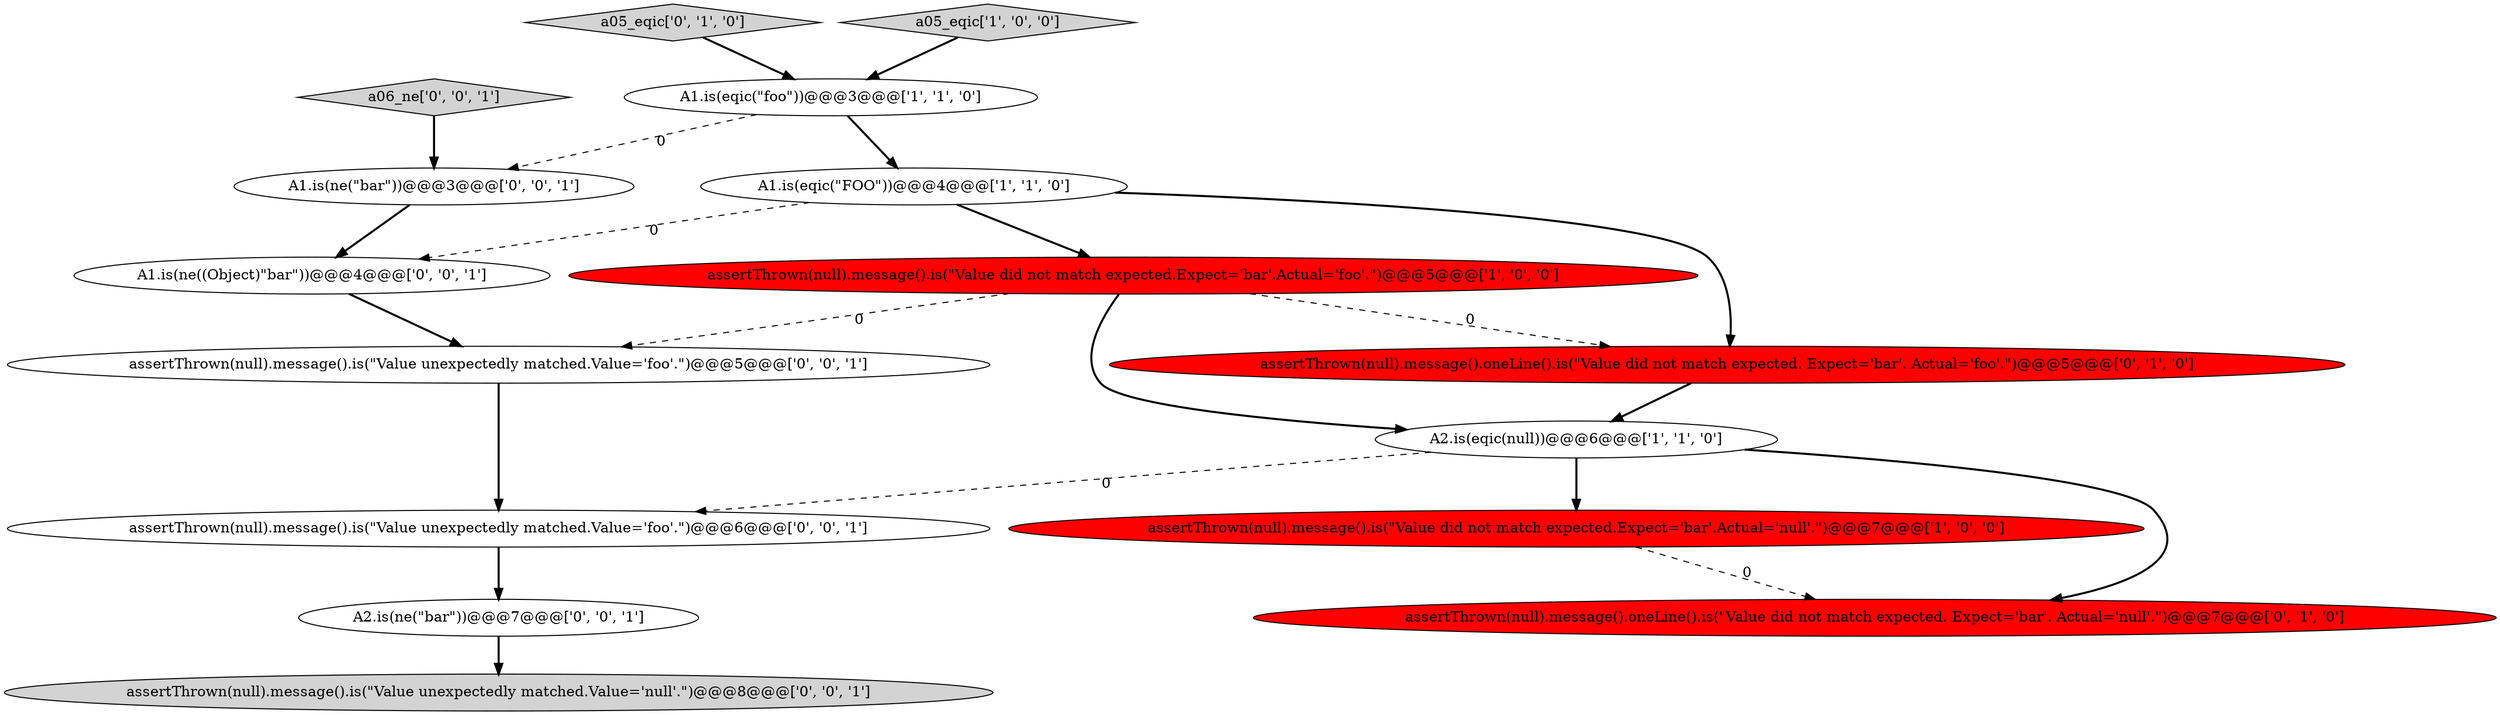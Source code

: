 digraph {
8 [style = filled, label = "a05_eqic['0', '1', '0']", fillcolor = lightgray, shape = diamond image = "AAA0AAABBB2BBB"];
4 [style = filled, label = "assertThrown(null).message().is(\"Value did not match expected.Expect='bar'.Actual='foo'.\")@@@5@@@['1', '0', '0']", fillcolor = red, shape = ellipse image = "AAA1AAABBB1BBB"];
7 [style = filled, label = "assertThrown(null).message().oneLine().is(\"Value did not match expected. Expect='bar'. Actual='null'.\")@@@7@@@['0', '1', '0']", fillcolor = red, shape = ellipse image = "AAA1AAABBB2BBB"];
11 [style = filled, label = "assertThrown(null).message().is(\"Value unexpectedly matched.Value='foo'.\")@@@5@@@['0', '0', '1']", fillcolor = white, shape = ellipse image = "AAA0AAABBB3BBB"];
14 [style = filled, label = "A1.is(ne(\"bar\"))@@@3@@@['0', '0', '1']", fillcolor = white, shape = ellipse image = "AAA0AAABBB3BBB"];
6 [style = filled, label = "assertThrown(null).message().oneLine().is(\"Value did not match expected. Expect='bar'. Actual='foo'.\")@@@5@@@['0', '1', '0']", fillcolor = red, shape = ellipse image = "AAA1AAABBB2BBB"];
9 [style = filled, label = "A1.is(ne((Object)\"bar\"))@@@4@@@['0', '0', '1']", fillcolor = white, shape = ellipse image = "AAA0AAABBB3BBB"];
5 [style = filled, label = "assertThrown(null).message().is(\"Value did not match expected.Expect='bar'.Actual='null'.\")@@@7@@@['1', '0', '0']", fillcolor = red, shape = ellipse image = "AAA1AAABBB1BBB"];
0 [style = filled, label = "a05_eqic['1', '0', '0']", fillcolor = lightgray, shape = diamond image = "AAA0AAABBB1BBB"];
10 [style = filled, label = "A2.is(ne(\"bar\"))@@@7@@@['0', '0', '1']", fillcolor = white, shape = ellipse image = "AAA0AAABBB3BBB"];
15 [style = filled, label = "assertThrown(null).message().is(\"Value unexpectedly matched.Value='null'.\")@@@8@@@['0', '0', '1']", fillcolor = lightgray, shape = ellipse image = "AAA0AAABBB3BBB"];
13 [style = filled, label = "a06_ne['0', '0', '1']", fillcolor = lightgray, shape = diamond image = "AAA0AAABBB3BBB"];
2 [style = filled, label = "A2.is(eqic(null))@@@6@@@['1', '1', '0']", fillcolor = white, shape = ellipse image = "AAA0AAABBB1BBB"];
12 [style = filled, label = "assertThrown(null).message().is(\"Value unexpectedly matched.Value='foo'.\")@@@6@@@['0', '0', '1']", fillcolor = white, shape = ellipse image = "AAA0AAABBB3BBB"];
3 [style = filled, label = "A1.is(eqic(\"foo\"))@@@3@@@['1', '1', '0']", fillcolor = white, shape = ellipse image = "AAA0AAABBB1BBB"];
1 [style = filled, label = "A1.is(eqic(\"FOO\"))@@@4@@@['1', '1', '0']", fillcolor = white, shape = ellipse image = "AAA0AAABBB1BBB"];
0->3 [style = bold, label=""];
1->4 [style = bold, label=""];
10->15 [style = bold, label=""];
9->11 [style = bold, label=""];
3->1 [style = bold, label=""];
8->3 [style = bold, label=""];
1->9 [style = dashed, label="0"];
11->12 [style = bold, label=""];
4->2 [style = bold, label=""];
4->6 [style = dashed, label="0"];
6->2 [style = bold, label=""];
2->12 [style = dashed, label="0"];
12->10 [style = bold, label=""];
1->6 [style = bold, label=""];
14->9 [style = bold, label=""];
2->7 [style = bold, label=""];
4->11 [style = dashed, label="0"];
5->7 [style = dashed, label="0"];
3->14 [style = dashed, label="0"];
13->14 [style = bold, label=""];
2->5 [style = bold, label=""];
}
